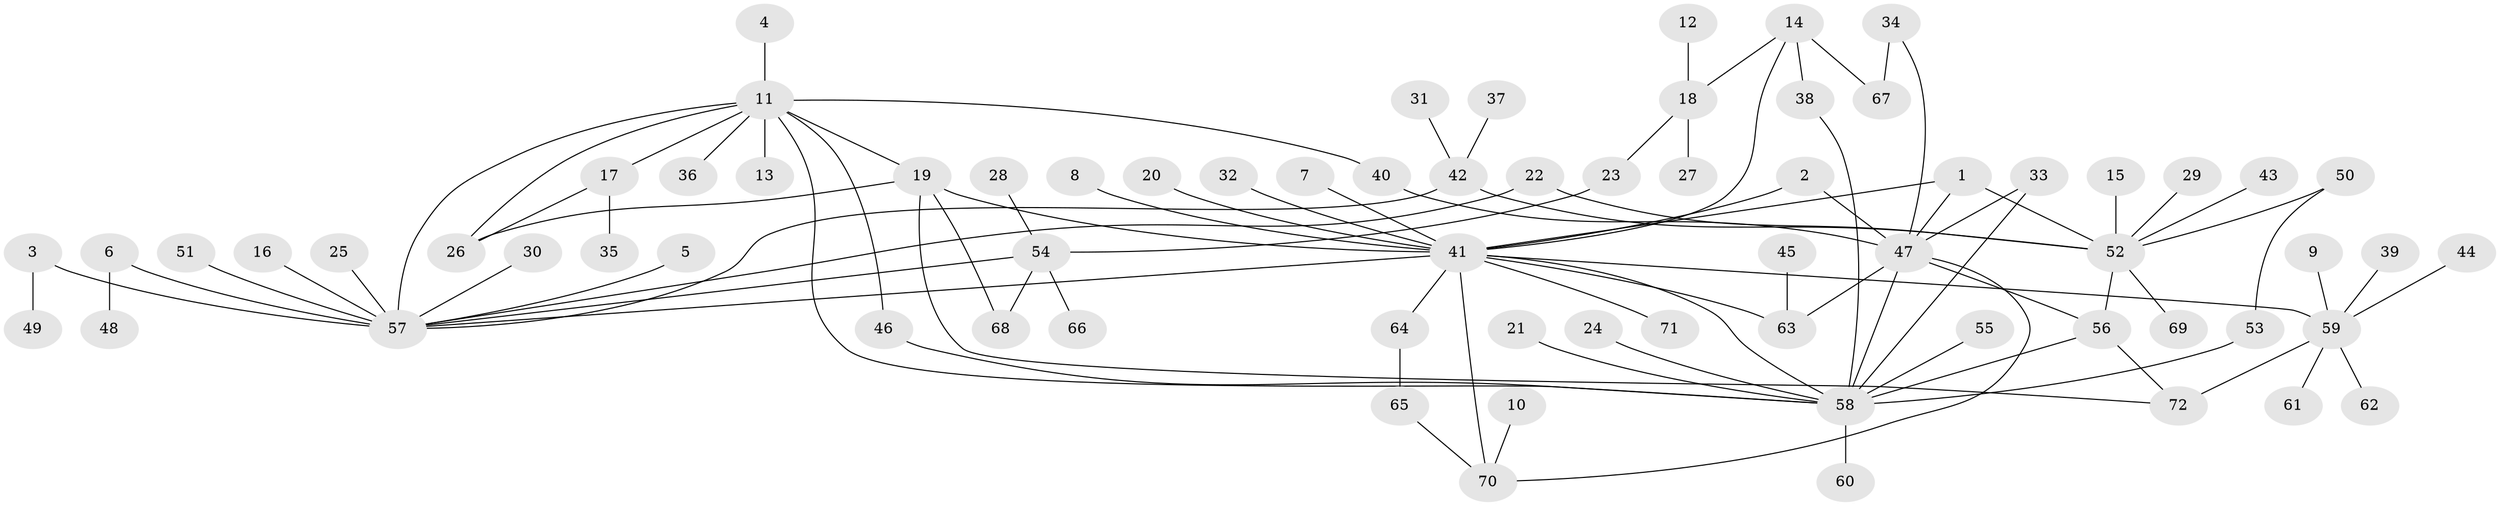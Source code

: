 // original degree distribution, {14: 0.006944444444444444, 17: 0.006944444444444444, 11: 0.013888888888888888, 15: 0.006944444444444444, 2: 0.22916666666666666, 6: 0.027777777777777776, 7: 0.013888888888888888, 3: 0.05555555555555555, 4: 0.04861111111111111, 12: 0.006944444444444444, 5: 0.027777777777777776, 1: 0.5555555555555556}
// Generated by graph-tools (version 1.1) at 2025/01/03/09/25 03:01:46]
// undirected, 72 vertices, 94 edges
graph export_dot {
graph [start="1"]
  node [color=gray90,style=filled];
  1;
  2;
  3;
  4;
  5;
  6;
  7;
  8;
  9;
  10;
  11;
  12;
  13;
  14;
  15;
  16;
  17;
  18;
  19;
  20;
  21;
  22;
  23;
  24;
  25;
  26;
  27;
  28;
  29;
  30;
  31;
  32;
  33;
  34;
  35;
  36;
  37;
  38;
  39;
  40;
  41;
  42;
  43;
  44;
  45;
  46;
  47;
  48;
  49;
  50;
  51;
  52;
  53;
  54;
  55;
  56;
  57;
  58;
  59;
  60;
  61;
  62;
  63;
  64;
  65;
  66;
  67;
  68;
  69;
  70;
  71;
  72;
  1 -- 41 [weight=1.0];
  1 -- 47 [weight=1.0];
  1 -- 52 [weight=1.0];
  2 -- 41 [weight=1.0];
  2 -- 47 [weight=1.0];
  3 -- 49 [weight=1.0];
  3 -- 57 [weight=2.0];
  4 -- 11 [weight=1.0];
  5 -- 57 [weight=1.0];
  6 -- 48 [weight=1.0];
  6 -- 57 [weight=1.0];
  7 -- 41 [weight=1.0];
  8 -- 41 [weight=1.0];
  9 -- 59 [weight=1.0];
  10 -- 70 [weight=1.0];
  11 -- 13 [weight=1.0];
  11 -- 17 [weight=1.0];
  11 -- 19 [weight=1.0];
  11 -- 26 [weight=1.0];
  11 -- 36 [weight=1.0];
  11 -- 40 [weight=1.0];
  11 -- 46 [weight=1.0];
  11 -- 57 [weight=1.0];
  11 -- 58 [weight=1.0];
  12 -- 18 [weight=1.0];
  14 -- 18 [weight=1.0];
  14 -- 38 [weight=1.0];
  14 -- 41 [weight=1.0];
  14 -- 67 [weight=1.0];
  15 -- 52 [weight=1.0];
  16 -- 57 [weight=1.0];
  17 -- 26 [weight=1.0];
  17 -- 35 [weight=1.0];
  18 -- 23 [weight=1.0];
  18 -- 27 [weight=1.0];
  19 -- 26 [weight=1.0];
  19 -- 41 [weight=1.0];
  19 -- 68 [weight=1.0];
  19 -- 72 [weight=1.0];
  20 -- 41 [weight=1.0];
  21 -- 58 [weight=1.0];
  22 -- 52 [weight=1.0];
  22 -- 57 [weight=1.0];
  23 -- 54 [weight=1.0];
  24 -- 58 [weight=1.0];
  25 -- 57 [weight=1.0];
  28 -- 54 [weight=1.0];
  29 -- 52 [weight=1.0];
  30 -- 57 [weight=1.0];
  31 -- 42 [weight=1.0];
  32 -- 41 [weight=1.0];
  33 -- 47 [weight=1.0];
  33 -- 58 [weight=1.0];
  34 -- 47 [weight=1.0];
  34 -- 67 [weight=1.0];
  37 -- 42 [weight=1.0];
  38 -- 58 [weight=1.0];
  39 -- 59 [weight=1.0];
  40 -- 47 [weight=1.0];
  41 -- 57 [weight=1.0];
  41 -- 58 [weight=1.0];
  41 -- 59 [weight=1.0];
  41 -- 63 [weight=1.0];
  41 -- 64 [weight=1.0];
  41 -- 70 [weight=1.0];
  41 -- 71 [weight=1.0];
  42 -- 52 [weight=1.0];
  42 -- 57 [weight=1.0];
  43 -- 52 [weight=1.0];
  44 -- 59 [weight=1.0];
  45 -- 63 [weight=1.0];
  46 -- 58 [weight=1.0];
  47 -- 56 [weight=1.0];
  47 -- 58 [weight=1.0];
  47 -- 63 [weight=1.0];
  47 -- 70 [weight=1.0];
  50 -- 52 [weight=1.0];
  50 -- 53 [weight=1.0];
  51 -- 57 [weight=1.0];
  52 -- 56 [weight=1.0];
  52 -- 69 [weight=1.0];
  53 -- 58 [weight=1.0];
  54 -- 57 [weight=1.0];
  54 -- 66 [weight=1.0];
  54 -- 68 [weight=1.0];
  55 -- 58 [weight=1.0];
  56 -- 58 [weight=1.0];
  56 -- 72 [weight=1.0];
  58 -- 60 [weight=1.0];
  59 -- 61 [weight=1.0];
  59 -- 62 [weight=1.0];
  59 -- 72 [weight=2.0];
  64 -- 65 [weight=1.0];
  65 -- 70 [weight=1.0];
}

